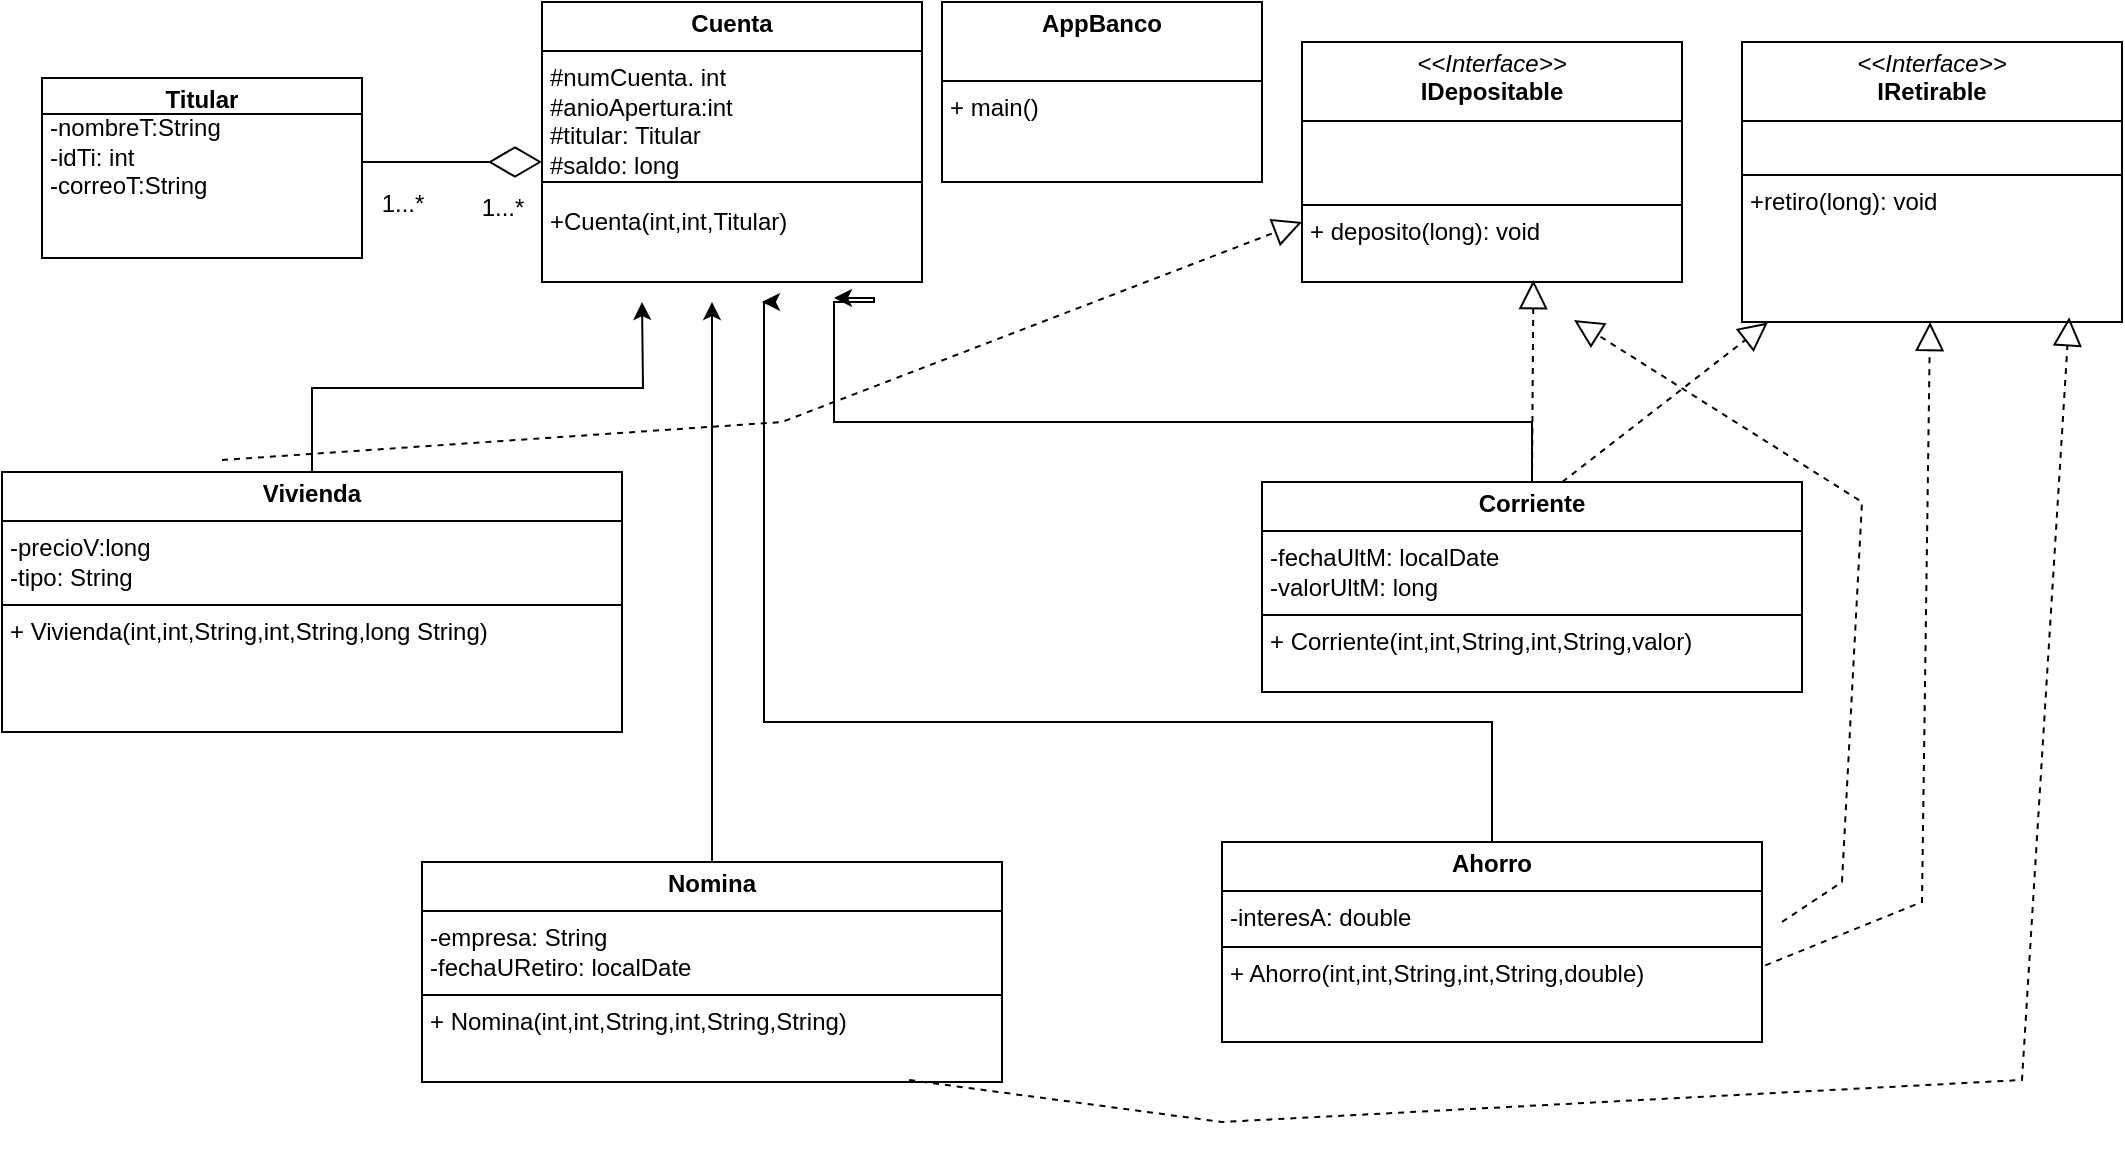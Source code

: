 <mxfile version="24.8.2">
  <diagram id="C5RBs43oDa-KdzZeNtuy" name="Page-1">
    <mxGraphModel dx="1493" dy="568" grid="1" gridSize="10" guides="1" tooltips="1" connect="1" arrows="1" fold="1" page="1" pageScale="1" pageWidth="827" pageHeight="1169" math="0" shadow="0">
      <root>
        <mxCell id="WIyWlLk6GJQsqaUBKTNV-0" />
        <mxCell id="WIyWlLk6GJQsqaUBKTNV-1" parent="WIyWlLk6GJQsqaUBKTNV-0" />
        <mxCell id="JoQm60wZiMPXxAjuXNpS-0" value="&lt;p style=&quot;margin:0px;margin-top:4px;text-align:center;&quot;&gt;&lt;b&gt;Cuenta&lt;/b&gt;&lt;/p&gt;&lt;hr size=&quot;1&quot; style=&quot;border-style:solid;&quot;&gt;&lt;p style=&quot;margin:0px;margin-left:4px;&quot;&gt;#numCuenta. int&lt;/p&gt;&lt;p style=&quot;margin:0px;margin-left:4px;&quot;&gt;#anioApertura:int&lt;/p&gt;&lt;p style=&quot;margin:0px;margin-left:4px;&quot;&gt;#titular: Titular&lt;/p&gt;&lt;p style=&quot;margin:0px;margin-left:4px;&quot;&gt;#saldo: long&lt;/p&gt;&lt;p style=&quot;margin:0px;margin-left:4px;&quot;&gt;&lt;br&gt;&lt;/p&gt;&lt;p style=&quot;margin:0px;margin-left:4px;&quot;&gt;+Cuenta(int,int,Titular)&lt;/p&gt;" style="verticalAlign=top;align=left;overflow=fill;html=1;whiteSpace=wrap;" parent="WIyWlLk6GJQsqaUBKTNV-1" vertex="1">
          <mxGeometry x="280" y="60" width="190" height="140" as="geometry" />
        </mxCell>
        <mxCell id="JoQm60wZiMPXxAjuXNpS-1" value="&lt;p style=&quot;margin:0px;margin-top:4px;text-align:center;&quot;&gt;&lt;i&gt;&amp;lt;&amp;lt;Interface&amp;gt;&amp;gt;&lt;/i&gt;&lt;br&gt;&lt;b&gt;IDepositable&lt;/b&gt;&lt;/p&gt;&lt;hr size=&quot;1&quot; style=&quot;border-style:solid;&quot;&gt;&lt;p style=&quot;margin:0px;margin-left:4px;&quot;&gt;&lt;br&gt;&lt;br&gt;&lt;/p&gt;&lt;hr size=&quot;1&quot; style=&quot;border-style:solid;&quot;&gt;&lt;p style=&quot;margin:0px;margin-left:4px;&quot;&gt;+ deposito(long): void&lt;br&gt;&lt;br&gt;&lt;/p&gt;" style="verticalAlign=top;align=left;overflow=fill;html=1;whiteSpace=wrap;" parent="WIyWlLk6GJQsqaUBKTNV-1" vertex="1">
          <mxGeometry x="660" y="80" width="190" height="120" as="geometry" />
        </mxCell>
        <mxCell id="JoQm60wZiMPXxAjuXNpS-2" value="&lt;p style=&quot;margin:0px;margin-top:4px;text-align:center;&quot;&gt;&lt;i&gt;&amp;lt;&amp;lt;Interface&amp;gt;&amp;gt;&lt;/i&gt;&lt;br&gt;&lt;b&gt;IRetirable&lt;/b&gt;&lt;/p&gt;&lt;hr size=&quot;1&quot; style=&quot;border-style:solid;&quot;&gt;&lt;p style=&quot;margin:0px;margin-left:4px;&quot;&gt;&lt;br&gt;&lt;/p&gt;&lt;hr size=&quot;1&quot; style=&quot;border-style:solid;&quot;&gt;&lt;p style=&quot;margin:0px;margin-left:4px;&quot;&gt;+retiro(long): void&lt;br&gt;&lt;br&gt;&lt;/p&gt;" style="verticalAlign=top;align=left;overflow=fill;html=1;whiteSpace=wrap;" parent="WIyWlLk6GJQsqaUBKTNV-1" vertex="1">
          <mxGeometry x="880" y="80" width="190" height="140" as="geometry" />
        </mxCell>
        <mxCell id="JoQm60wZiMPXxAjuXNpS-12" style="edgeStyle=orthogonalEdgeStyle;rounded=0;orthogonalLoop=1;jettySize=auto;html=1;exitX=0.5;exitY=0;exitDx=0;exitDy=0;" parent="WIyWlLk6GJQsqaUBKTNV-1" source="JoQm60wZiMPXxAjuXNpS-3" edge="1">
          <mxGeometry relative="1" as="geometry">
            <mxPoint x="330" y="210" as="targetPoint" />
          </mxGeometry>
        </mxCell>
        <mxCell id="JoQm60wZiMPXxAjuXNpS-3" value="&lt;p style=&quot;margin:0px;margin-top:4px;text-align:center;&quot;&gt;&lt;b&gt;Vivienda&lt;/b&gt;&lt;/p&gt;&lt;hr size=&quot;1&quot; style=&quot;border-style:solid;&quot;&gt;&lt;p style=&quot;margin:0px;margin-left:4px;&quot;&gt;-precioV:long&lt;/p&gt;&lt;p style=&quot;margin:0px;margin-left:4px;&quot;&gt;-tipo: String&lt;/p&gt;&lt;hr size=&quot;1&quot; style=&quot;border-style:solid;&quot;&gt;&lt;p style=&quot;margin:0px;margin-left:4px;&quot;&gt;+ Vivienda(int,int,String,int,String,long String)&lt;/p&gt;" style="verticalAlign=top;align=left;overflow=fill;html=1;whiteSpace=wrap;" parent="WIyWlLk6GJQsqaUBKTNV-1" vertex="1">
          <mxGeometry x="10" y="295" width="310" height="130" as="geometry" />
        </mxCell>
        <mxCell id="JoQm60wZiMPXxAjuXNpS-4" value="&lt;p style=&quot;margin:0px;margin-top:4px;text-align:center;&quot;&gt;&lt;b&gt;Corriente&lt;/b&gt;&lt;/p&gt;&lt;hr size=&quot;1&quot; style=&quot;border-style:solid;&quot;&gt;&lt;p style=&quot;margin:0px;margin-left:4px;&quot;&gt;-fechaUltM: localDate&lt;/p&gt;&lt;p style=&quot;margin:0px;margin-left:4px;&quot;&gt;-valorUltM: long&lt;/p&gt;&lt;hr size=&quot;1&quot; style=&quot;border-style:solid;&quot;&gt;&lt;p style=&quot;margin:0px;margin-left:4px;&quot;&gt;+ Corriente(&lt;span style=&quot;background-color: initial;&quot;&gt;int,int,String,int,String,valor)&lt;/span&gt;&lt;/p&gt;" style="verticalAlign=top;align=left;overflow=fill;html=1;whiteSpace=wrap;" parent="WIyWlLk6GJQsqaUBKTNV-1" vertex="1">
          <mxGeometry x="640" y="300" width="270" height="105" as="geometry" />
        </mxCell>
        <mxCell id="JoQm60wZiMPXxAjuXNpS-14" style="edgeStyle=orthogonalEdgeStyle;rounded=0;orthogonalLoop=1;jettySize=auto;html=1;exitX=0.5;exitY=0;exitDx=0;exitDy=0;" parent="WIyWlLk6GJQsqaUBKTNV-1" source="JoQm60wZiMPXxAjuXNpS-5" edge="1">
          <mxGeometry relative="1" as="geometry">
            <mxPoint x="390" y="210" as="targetPoint" />
            <Array as="points">
              <mxPoint x="755" y="420" />
              <mxPoint x="391" y="420" />
            </Array>
          </mxGeometry>
        </mxCell>
        <mxCell id="JoQm60wZiMPXxAjuXNpS-5" value="&lt;p style=&quot;margin:0px;margin-top:4px;text-align:center;&quot;&gt;&lt;b&gt;Ahorro&lt;/b&gt;&lt;/p&gt;&lt;hr size=&quot;1&quot; style=&quot;border-style:solid;&quot;&gt;&lt;p style=&quot;margin:0px;margin-left:4px;&quot;&gt;-interesA: double&lt;/p&gt;&lt;hr size=&quot;1&quot; style=&quot;border-style:solid;&quot;&gt;&lt;p style=&quot;margin:0px;margin-left:4px;&quot;&gt;+ Ahorro(&lt;span style=&quot;background-color: initial;&quot;&gt;int,int,String,int,String,double)&lt;/span&gt;&lt;/p&gt;" style="verticalAlign=top;align=left;overflow=fill;html=1;whiteSpace=wrap;" parent="WIyWlLk6GJQsqaUBKTNV-1" vertex="1">
          <mxGeometry x="620" y="480" width="270" height="100" as="geometry" />
        </mxCell>
        <mxCell id="JoQm60wZiMPXxAjuXNpS-13" style="edgeStyle=orthogonalEdgeStyle;rounded=0;orthogonalLoop=1;jettySize=auto;html=1;exitX=0.5;exitY=0;exitDx=0;exitDy=0;" parent="WIyWlLk6GJQsqaUBKTNV-1" source="JoQm60wZiMPXxAjuXNpS-6" edge="1">
          <mxGeometry relative="1" as="geometry">
            <mxPoint x="365" y="210" as="targetPoint" />
          </mxGeometry>
        </mxCell>
        <mxCell id="JoQm60wZiMPXxAjuXNpS-6" value="&lt;p style=&quot;margin:0px;margin-top:4px;text-align:center;&quot;&gt;&lt;b&gt;Nomina&lt;/b&gt;&lt;/p&gt;&lt;hr size=&quot;1&quot; style=&quot;border-style:solid;&quot;&gt;&lt;p style=&quot;margin:0px;margin-left:4px;&quot;&gt;-empresa: String&lt;/p&gt;&lt;p style=&quot;margin:0px;margin-left:4px;&quot;&gt;-fechaURetiro: localDate&lt;/p&gt;&lt;hr size=&quot;1&quot; style=&quot;border-style:solid;&quot;&gt;&lt;p style=&quot;margin:0px;margin-left:4px;&quot;&gt;+ Nomina(&lt;span style=&quot;background-color: initial;&quot;&gt;int,int,String,int,String,String)&lt;/span&gt;&lt;/p&gt;" style="verticalAlign=top;align=left;overflow=fill;html=1;whiteSpace=wrap;" parent="WIyWlLk6GJQsqaUBKTNV-1" vertex="1">
          <mxGeometry x="220" y="490" width="290" height="110" as="geometry" />
        </mxCell>
        <mxCell id="JoQm60wZiMPXxAjuXNpS-7" value="" style="line;strokeWidth=1;fillColor=none;align=left;verticalAlign=middle;spacingTop=-1;spacingLeft=3;spacingRight=3;rotatable=0;labelPosition=right;points=[];portConstraint=eastwest;strokeColor=inherit;" parent="WIyWlLk6GJQsqaUBKTNV-1" vertex="1">
          <mxGeometry x="280" y="146" width="190" height="8" as="geometry" />
        </mxCell>
        <mxCell id="JoQm60wZiMPXxAjuXNpS-16" style="edgeStyle=orthogonalEdgeStyle;rounded=0;orthogonalLoop=1;jettySize=auto;html=1;" parent="WIyWlLk6GJQsqaUBKTNV-1" source="JoQm60wZiMPXxAjuXNpS-4" edge="1">
          <mxGeometry relative="1" as="geometry">
            <mxPoint x="426" y="208" as="targetPoint" />
            <Array as="points">
              <mxPoint x="775" y="270" />
              <mxPoint x="426" y="270" />
              <mxPoint x="426" y="210" />
              <mxPoint x="446" y="210" />
              <mxPoint x="446" y="208" />
            </Array>
          </mxGeometry>
        </mxCell>
        <mxCell id="JoQm60wZiMPXxAjuXNpS-17" value="" style="endArrow=block;dashed=1;endFill=0;endSize=12;html=1;rounded=0;exitX=0.5;exitY=0;exitDx=0;exitDy=0;entryX=0.609;entryY=0.992;entryDx=0;entryDy=0;entryPerimeter=0;" parent="WIyWlLk6GJQsqaUBKTNV-1" source="JoQm60wZiMPXxAjuXNpS-4" target="JoQm60wZiMPXxAjuXNpS-1" edge="1">
          <mxGeometry width="160" relative="1" as="geometry">
            <mxPoint x="780" y="295" as="sourcePoint" />
            <mxPoint x="850" y="230" as="targetPoint" />
            <Array as="points" />
          </mxGeometry>
        </mxCell>
        <mxCell id="JoQm60wZiMPXxAjuXNpS-19" value="" style="endArrow=block;dashed=1;endFill=0;endSize=12;html=1;rounded=0;exitX=0.556;exitY=0;exitDx=0;exitDy=0;entryX=0.068;entryY=1.002;entryDx=0;entryDy=0;entryPerimeter=0;exitPerimeter=0;" parent="WIyWlLk6GJQsqaUBKTNV-1" source="JoQm60wZiMPXxAjuXNpS-4" target="JoQm60wZiMPXxAjuXNpS-2" edge="1">
          <mxGeometry width="160" relative="1" as="geometry">
            <mxPoint x="785" y="310" as="sourcePoint" />
            <mxPoint x="786" y="209" as="targetPoint" />
            <Array as="points" />
          </mxGeometry>
        </mxCell>
        <mxCell id="JoQm60wZiMPXxAjuXNpS-20" value="" style="endArrow=block;dashed=1;endFill=0;endSize=12;html=1;rounded=0;entryX=0.609;entryY=0.992;entryDx=0;entryDy=0;entryPerimeter=0;" parent="WIyWlLk6GJQsqaUBKTNV-1" edge="1">
          <mxGeometry width="160" relative="1" as="geometry">
            <mxPoint x="900" y="520" as="sourcePoint" />
            <mxPoint x="796" y="219" as="targetPoint" />
            <Array as="points">
              <mxPoint x="930" y="500" />
              <mxPoint x="940" y="310" />
            </Array>
          </mxGeometry>
        </mxCell>
        <mxCell id="JoQm60wZiMPXxAjuXNpS-21" value="" style="endArrow=block;dashed=1;endFill=0;endSize=12;html=1;rounded=0;exitX=1.006;exitY=0.617;exitDx=0;exitDy=0;exitPerimeter=0;" parent="WIyWlLk6GJQsqaUBKTNV-1" source="JoQm60wZiMPXxAjuXNpS-5" target="JoQm60wZiMPXxAjuXNpS-2" edge="1">
          <mxGeometry width="160" relative="1" as="geometry">
            <mxPoint x="974.5" y="541" as="sourcePoint" />
            <mxPoint x="975.5" y="440" as="targetPoint" />
            <Array as="points">
              <mxPoint x="970" y="510" />
            </Array>
          </mxGeometry>
        </mxCell>
        <mxCell id="JoQm60wZiMPXxAjuXNpS-22" value="" style="endArrow=block;dashed=1;endFill=0;endSize=12;html=1;rounded=0;exitX=0.84;exitY=0.991;exitDx=0;exitDy=0;exitPerimeter=0;entryX=0.861;entryY=0.983;entryDx=0;entryDy=0;entryPerimeter=0;" parent="WIyWlLk6GJQsqaUBKTNV-1" source="JoQm60wZiMPXxAjuXNpS-6" target="JoQm60wZiMPXxAjuXNpS-2" edge="1">
          <mxGeometry width="160" relative="1" as="geometry">
            <mxPoint x="430" y="490" as="sourcePoint" />
            <mxPoint x="1070" y="600" as="targetPoint" />
            <Array as="points">
              <mxPoint x="620" y="620" />
              <mxPoint x="1020" y="599" />
            </Array>
          </mxGeometry>
        </mxCell>
        <mxCell id="JoQm60wZiMPXxAjuXNpS-23" value="" style="endArrow=block;dashed=1;endFill=0;endSize=12;html=1;rounded=0;exitX=0.5;exitY=0;exitDx=0;exitDy=0;entryX=0;entryY=0.75;entryDx=0;entryDy=0;" parent="WIyWlLk6GJQsqaUBKTNV-1" target="JoQm60wZiMPXxAjuXNpS-1" edge="1">
          <mxGeometry width="160" relative="1" as="geometry">
            <mxPoint x="120" y="289" as="sourcePoint" />
            <mxPoint x="121" y="188" as="targetPoint" />
            <Array as="points">
              <mxPoint x="400" y="270" />
            </Array>
          </mxGeometry>
        </mxCell>
        <mxCell id="JoQm60wZiMPXxAjuXNpS-24" value="&lt;p style=&quot;margin:0px;margin-top:4px;text-align:center;&quot;&gt;&lt;b&gt;AppBanco&lt;/b&gt;&lt;/p&gt;&lt;p style=&quot;margin:0px;margin-left:4px;&quot;&gt;&lt;br&gt;&lt;/p&gt;&lt;hr size=&quot;1&quot; style=&quot;border-style:solid;&quot;&gt;&lt;p style=&quot;margin:0px;margin-left:4px;&quot;&gt;+ main()&lt;/p&gt;" style="verticalAlign=top;align=left;overflow=fill;html=1;whiteSpace=wrap;" parent="WIyWlLk6GJQsqaUBKTNV-1" vertex="1">
          <mxGeometry x="480" y="60" width="160" height="90" as="geometry" />
        </mxCell>
        <mxCell id="6Xqz9TrU0KDQ4g3Sbx5s-4" value="&lt;p style=&quot;margin:0px;margin-top:4px;text-align:center;&quot;&gt;&lt;b&gt;Titular&lt;/b&gt;&lt;/p&gt;&lt;p style=&quot;margin: 0px 0px 0px 4px;&quot;&gt;-nombreT:String&lt;/p&gt;&lt;p style=&quot;margin: 0px 0px 0px 4px;&quot;&gt;-idTi: int&lt;/p&gt;&lt;p style=&quot;margin: 0px 0px 0px 4px;&quot;&gt;-correoT:String&lt;/p&gt;&lt;p style=&quot;margin:0px;margin-left:4px;&quot;&gt;&lt;br&gt;&lt;/p&gt;" style="verticalAlign=top;align=left;overflow=fill;html=1;whiteSpace=wrap;" vertex="1" parent="WIyWlLk6GJQsqaUBKTNV-1">
          <mxGeometry x="30" y="98" width="160" height="90" as="geometry" />
        </mxCell>
        <mxCell id="6Xqz9TrU0KDQ4g3Sbx5s-5" value="" style="line;strokeWidth=1;fillColor=none;align=left;verticalAlign=middle;spacingTop=-1;spacingLeft=3;spacingRight=3;rotatable=0;labelPosition=right;points=[];portConstraint=eastwest;strokeColor=inherit;" vertex="1" parent="WIyWlLk6GJQsqaUBKTNV-1">
          <mxGeometry x="30" y="112" width="160" height="8" as="geometry" />
        </mxCell>
        <mxCell id="6Xqz9TrU0KDQ4g3Sbx5s-8" value="" style="endArrow=diamondThin;endFill=0;endSize=24;html=1;rounded=0;" edge="1" parent="WIyWlLk6GJQsqaUBKTNV-1">
          <mxGeometry width="160" relative="1" as="geometry">
            <mxPoint x="190" y="140" as="sourcePoint" />
            <mxPoint x="280" y="140" as="targetPoint" />
          </mxGeometry>
        </mxCell>
        <mxCell id="6Xqz9TrU0KDQ4g3Sbx5s-9" value="1...*" style="text;html=1;align=center;verticalAlign=middle;resizable=0;points=[];autosize=1;strokeColor=none;fillColor=none;" vertex="1" parent="WIyWlLk6GJQsqaUBKTNV-1">
          <mxGeometry x="240" y="148" width="40" height="30" as="geometry" />
        </mxCell>
        <mxCell id="6Xqz9TrU0KDQ4g3Sbx5s-10" value="1...*" style="text;html=1;align=center;verticalAlign=middle;resizable=0;points=[];autosize=1;strokeColor=none;fillColor=none;" vertex="1" parent="WIyWlLk6GJQsqaUBKTNV-1">
          <mxGeometry x="190" y="146" width="40" height="30" as="geometry" />
        </mxCell>
      </root>
    </mxGraphModel>
  </diagram>
</mxfile>
